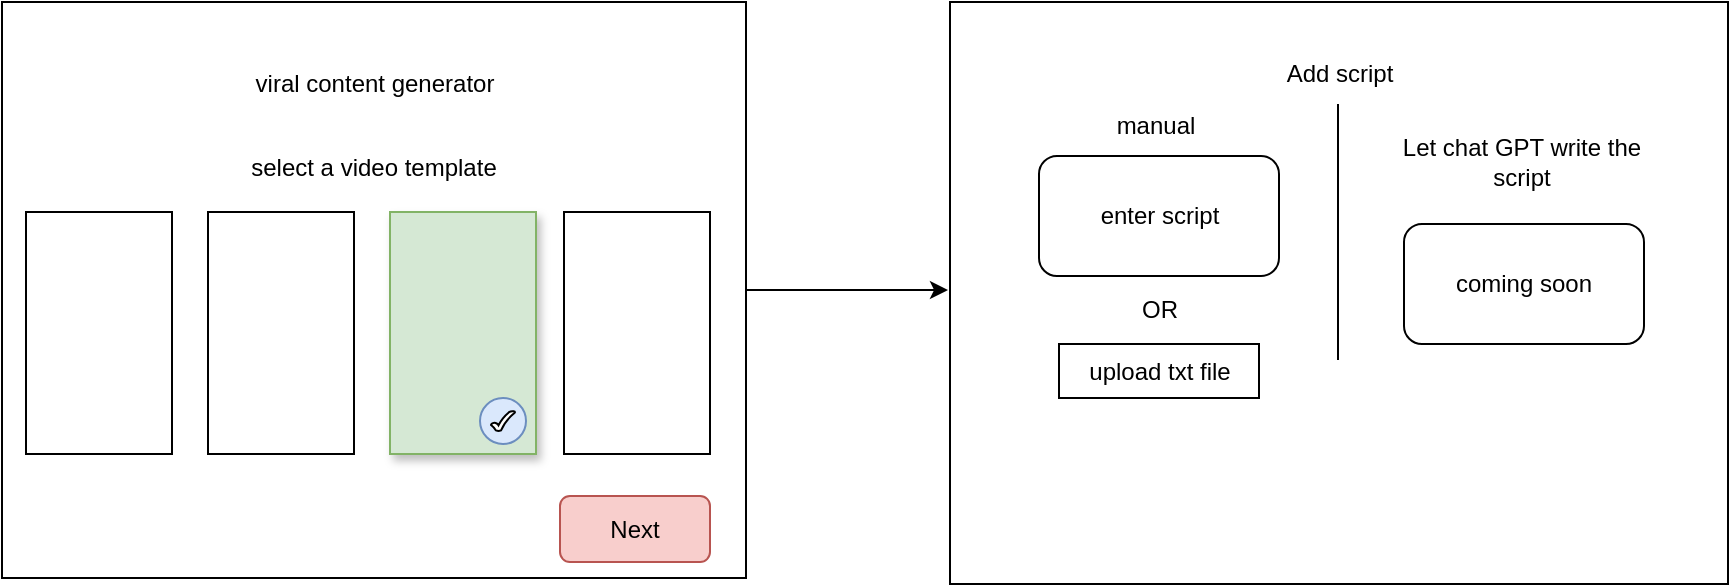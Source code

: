 <mxfile version="22.1.21" type="device">
  <diagram name="Page-1" id="RvRizIwl0K3VuQbdUPNN">
    <mxGraphModel dx="1036" dy="606" grid="0" gridSize="10" guides="1" tooltips="1" connect="1" arrows="1" fold="1" page="1" pageScale="1" pageWidth="4000" pageHeight="1100" math="0" shadow="0">
      <root>
        <mxCell id="0" />
        <mxCell id="1" parent="0" />
        <mxCell id="02DX1E38rB1Xm01BbnwN-13" style="edgeStyle=orthogonalEdgeStyle;rounded=0;orthogonalLoop=1;jettySize=auto;html=1;exitX=1;exitY=0.5;exitDx=0;exitDy=0;" edge="1" parent="1" source="02DX1E38rB1Xm01BbnwN-1">
          <mxGeometry relative="1" as="geometry">
            <mxPoint x="500.0" y="225" as="targetPoint" />
          </mxGeometry>
        </mxCell>
        <mxCell id="02DX1E38rB1Xm01BbnwN-1" value="" style="rounded=0;whiteSpace=wrap;html=1;" vertex="1" parent="1">
          <mxGeometry x="27" y="81" width="372" height="288" as="geometry" />
        </mxCell>
        <mxCell id="02DX1E38rB1Xm01BbnwN-2" value="viral content generator" style="text;html=1;strokeColor=none;fillColor=none;align=center;verticalAlign=middle;whiteSpace=wrap;rounded=0;" vertex="1" parent="1">
          <mxGeometry x="141.5" y="111" width="143" height="21" as="geometry" />
        </mxCell>
        <mxCell id="02DX1E38rB1Xm01BbnwN-3" value="select a video template" style="text;html=1;strokeColor=none;fillColor=none;align=center;verticalAlign=middle;whiteSpace=wrap;rounded=0;" vertex="1" parent="1">
          <mxGeometry x="140.5" y="156" width="144" height="16" as="geometry" />
        </mxCell>
        <mxCell id="02DX1E38rB1Xm01BbnwN-4" value="" style="rounded=0;whiteSpace=wrap;html=1;" vertex="1" parent="1">
          <mxGeometry x="39" y="186" width="73" height="121" as="geometry" />
        </mxCell>
        <mxCell id="02DX1E38rB1Xm01BbnwN-6" value="" style="rounded=0;whiteSpace=wrap;html=1;" vertex="1" parent="1">
          <mxGeometry x="130" y="186" width="73" height="121" as="geometry" />
        </mxCell>
        <mxCell id="02DX1E38rB1Xm01BbnwN-7" value="" style="rounded=0;whiteSpace=wrap;html=1;fillColor=#d5e8d4;strokeColor=#82b366;glass=0;shadow=1;" vertex="1" parent="1">
          <mxGeometry x="221" y="186" width="73" height="121" as="geometry" />
        </mxCell>
        <mxCell id="02DX1E38rB1Xm01BbnwN-8" value="" style="rounded=0;whiteSpace=wrap;html=1;" vertex="1" parent="1">
          <mxGeometry x="308" y="186" width="73" height="121" as="geometry" />
        </mxCell>
        <mxCell id="02DX1E38rB1Xm01BbnwN-9" value="Next" style="rounded=1;whiteSpace=wrap;html=1;fillColor=#f8cecc;strokeColor=#b85450;" vertex="1" parent="1">
          <mxGeometry x="306" y="328" width="75" height="33" as="geometry" />
        </mxCell>
        <mxCell id="02DX1E38rB1Xm01BbnwN-10" value="" style="ellipse;whiteSpace=wrap;html=1;aspect=fixed;fillColor=#dae8fc;strokeColor=#6c8ebf;" vertex="1" parent="1">
          <mxGeometry x="266" y="279" width="23" height="23" as="geometry" />
        </mxCell>
        <mxCell id="02DX1E38rB1Xm01BbnwN-11" value="" style="verticalLabelPosition=bottom;verticalAlign=top;html=1;shape=mxgraph.basic.tick" vertex="1" parent="1">
          <mxGeometry x="271.5" y="285.5" width="12" height="10" as="geometry" />
        </mxCell>
        <mxCell id="02DX1E38rB1Xm01BbnwN-15" value="" style="rounded=0;whiteSpace=wrap;html=1;" vertex="1" parent="1">
          <mxGeometry x="501" y="81" width="389" height="291" as="geometry" />
        </mxCell>
        <mxCell id="02DX1E38rB1Xm01BbnwN-16" value="Add script" style="text;html=1;strokeColor=none;fillColor=none;align=center;verticalAlign=middle;whiteSpace=wrap;rounded=0;" vertex="1" parent="1">
          <mxGeometry x="665.5" y="102" width="60" height="30" as="geometry" />
        </mxCell>
        <mxCell id="02DX1E38rB1Xm01BbnwN-17" value="" style="endArrow=none;html=1;rounded=0;" edge="1" parent="1">
          <mxGeometry width="50" height="50" relative="1" as="geometry">
            <mxPoint x="695" y="132" as="sourcePoint" />
            <mxPoint x="695" y="260" as="targetPoint" />
          </mxGeometry>
        </mxCell>
        <mxCell id="02DX1E38rB1Xm01BbnwN-18" value="manual" style="text;html=1;strokeColor=none;fillColor=none;align=center;verticalAlign=middle;whiteSpace=wrap;rounded=0;" vertex="1" parent="1">
          <mxGeometry x="574" y="128" width="60" height="30" as="geometry" />
        </mxCell>
        <mxCell id="02DX1E38rB1Xm01BbnwN-19" value="enter script" style="rounded=1;whiteSpace=wrap;html=1;" vertex="1" parent="1">
          <mxGeometry x="545.5" y="158" width="120" height="60" as="geometry" />
        </mxCell>
        <mxCell id="02DX1E38rB1Xm01BbnwN-20" value="OR" style="text;html=1;strokeColor=none;fillColor=none;align=center;verticalAlign=middle;whiteSpace=wrap;rounded=0;" vertex="1" parent="1">
          <mxGeometry x="588.5" y="228" width="34" height="14" as="geometry" />
        </mxCell>
        <mxCell id="02DX1E38rB1Xm01BbnwN-21" value="upload txt file" style="rounded=0;whiteSpace=wrap;html=1;" vertex="1" parent="1">
          <mxGeometry x="555.5" y="252" width="100" height="27" as="geometry" />
        </mxCell>
        <mxCell id="02DX1E38rB1Xm01BbnwN-22" value="Let chat GPT write the script" style="text;html=1;strokeColor=none;fillColor=none;align=center;verticalAlign=middle;whiteSpace=wrap;rounded=0;" vertex="1" parent="1">
          <mxGeometry x="725.5" y="146" width="122" height="30" as="geometry" />
        </mxCell>
        <mxCell id="02DX1E38rB1Xm01BbnwN-23" value="coming soon" style="rounded=1;whiteSpace=wrap;html=1;" vertex="1" parent="1">
          <mxGeometry x="728" y="192" width="120" height="60" as="geometry" />
        </mxCell>
      </root>
    </mxGraphModel>
  </diagram>
</mxfile>
